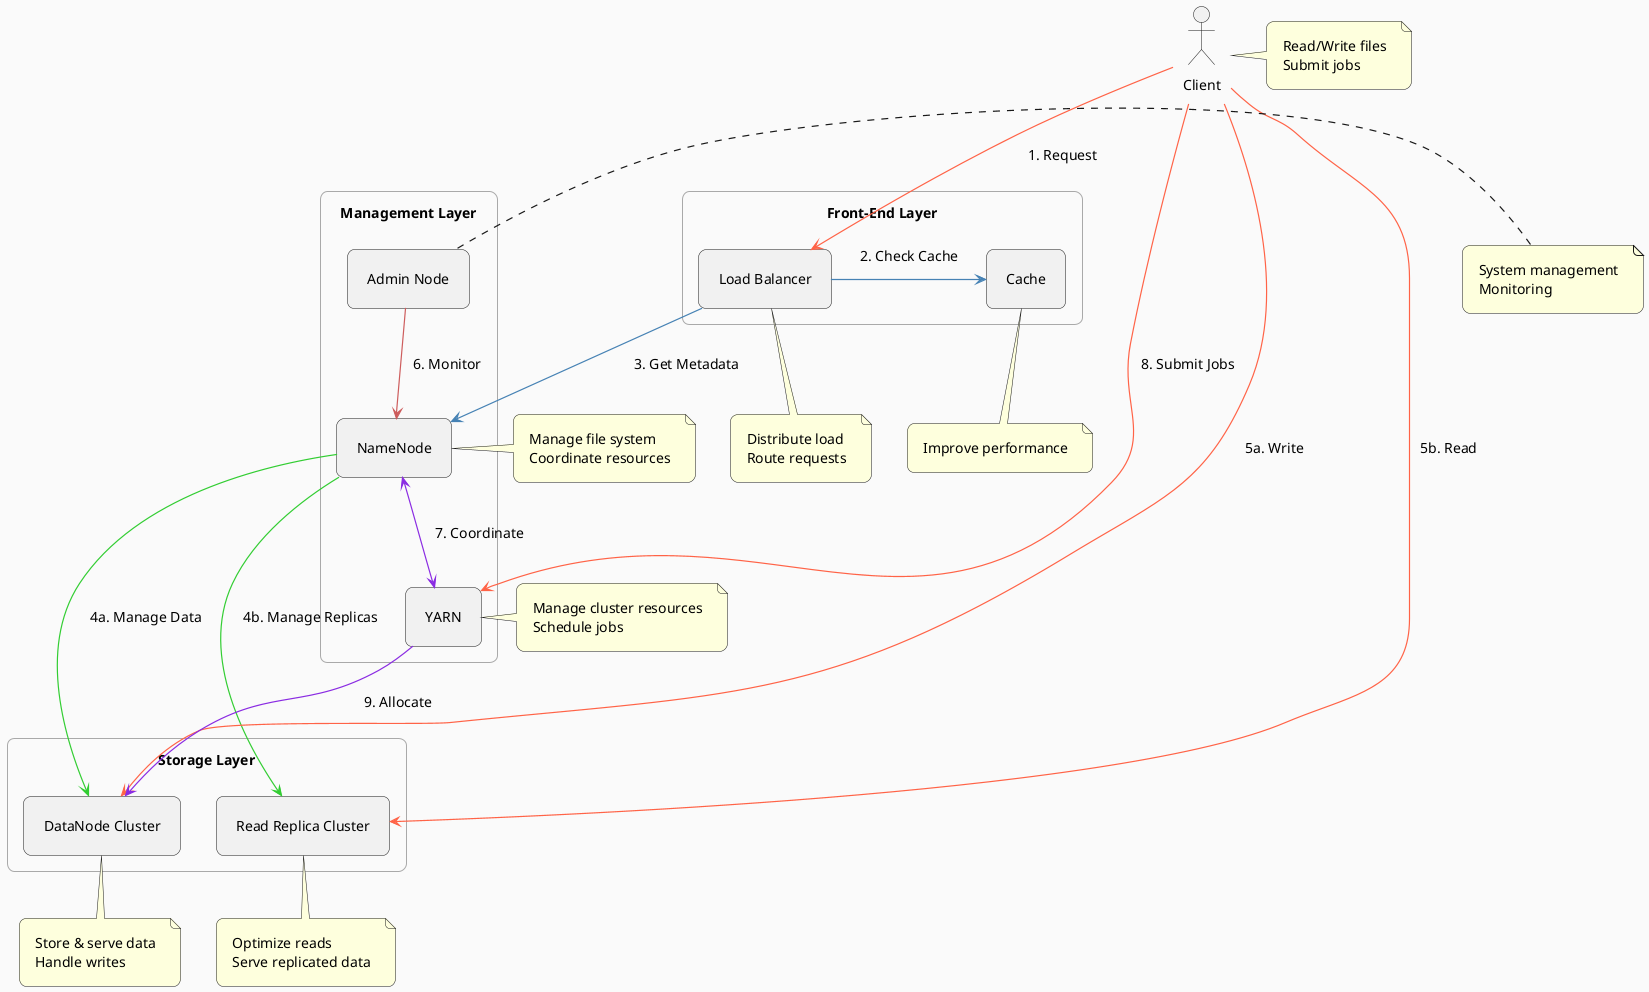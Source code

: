 @startuml Streamlined HDFS Architecture
!define RECTANGLE rectangle
skinparam backgroundColor #FAFAFA
skinparam handwritten false
skinparam monochrome false
skinparam defaultFontName Arial
skinparam defaultFontSize 14
skinparam roundCorner 15
skinparam ArrowThickness 1.2
skinparam Padding 10
skinparam ParticipantPadding 30
skinparam BoxPadding 30
skinparam PackageStyle rectangle
skinparam PackageBorderColor #A9A9A9
skinparam PackageFontColor #000000
skinparam shadowing false

actor "Client" as Client

package "Front-End Layer" {
    RECTANGLE "Load Balancer" as LB
    RECTANGLE "Cache" as Cache
}

package "Management Layer" {
    RECTANGLE "NameNode" as NameNode
    RECTANGLE "YARN" as YARN
    RECTANGLE "Admin Node" as AdminNode
}

package "Storage Layer" {
    RECTANGLE "DataNode Cluster" as DataNode
    RECTANGLE "Read Replica Cluster" as ReadReplica
}

Client -[#FF6347]down-> LB : 1. Request
LB -[#4682B4]right-> Cache : 2. Check Cache
LB -[#4682B4]down-> NameNode : 3. Get Metadata
NameNode -[#32CD32]down-> DataNode : 4a. Manage Data
NameNode -[#32CD32]down-> ReadReplica : 4b. Manage Replicas
Client -[#FF6347]-> DataNode : 5a. Write
Client -[#FF6347]-> ReadReplica : 5b. Read
AdminNode -[#CD5C5C]-> NameNode : 6. Monitor
NameNode <-[#8A2BE2]-> YARN : 7. Coordinate
Client -[#FF6347]-> YARN : 8. Submit Jobs
YARN -[#8A2BE2]down-> DataNode : 9. Allocate

note right of Client : Read/Write files\nSubmit jobs
note bottom of LB : Distribute load\nRoute requests
note bottom of Cache : Improve performance
note right of NameNode : Manage file system\nCoordinate resources
note left of YARN : Manage cluster resources\nSchedule jobs
note bottom of DataNode : Store & serve data\nHandle writes
note bottom of ReadReplica : Optimize reads\nServe replicated data
note left of AdminNode : System management\nMonitoring

@enduml
